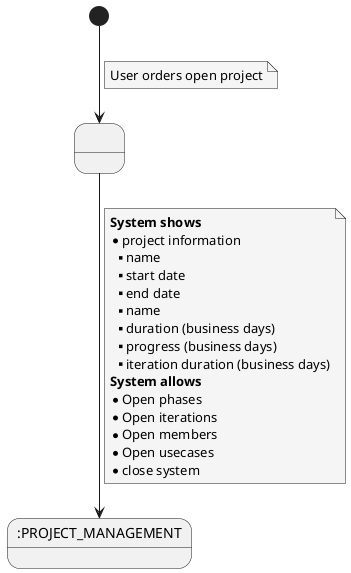 @startuml

skinparam {
    NoteBackgroundColor #whiteSmoke
}

state 1 as " "
state 7 as ":PROJECT_MANAGEMENT"

[*] --> 1
note on link
    User orders open project
end note

1 --> 7
note on link
<b>System shows</b>
* project information
** name
** start date
** end date
** name
** duration (business days)
** progress (business days)
** iteration duration (business days)
<b>System allows</b>
* Open phases
* Open iterations
* Open members
* Open usecases
* close system
end note
@enduml
